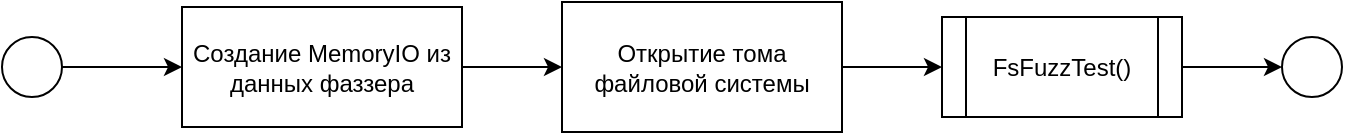 <mxfile version="26.1.1">
  <diagram name="Page-1" id="AbWiR6KlKYDjYDEHgzt0">
    <mxGraphModel dx="1114" dy="665" grid="1" gridSize="10" guides="1" tooltips="1" connect="1" arrows="1" fold="1" page="1" pageScale="1" pageWidth="827" pageHeight="1169" math="0" shadow="0">
      <root>
        <mxCell id="0" />
        <mxCell id="1" parent="0" />
        <mxCell id="gLeST7yVDV8Fd2tpxM0s-9" style="edgeStyle=orthogonalEdgeStyle;rounded=0;orthogonalLoop=1;jettySize=auto;html=1;exitX=1;exitY=0.5;exitDx=0;exitDy=0;entryX=0;entryY=0.5;entryDx=0;entryDy=0;" edge="1" parent="1" source="gLeST7yVDV8Fd2tpxM0s-1" target="gLeST7yVDV8Fd2tpxM0s-4">
          <mxGeometry relative="1" as="geometry" />
        </mxCell>
        <mxCell id="gLeST7yVDV8Fd2tpxM0s-1" value="Создание MemoryIO из данных фаззера" style="rounded=0;whiteSpace=wrap;html=1;" vertex="1" parent="1">
          <mxGeometry x="150" y="67.5" width="140" height="60" as="geometry" />
        </mxCell>
        <mxCell id="gLeST7yVDV8Fd2tpxM0s-8" style="edgeStyle=orthogonalEdgeStyle;rounded=0;orthogonalLoop=1;jettySize=auto;html=1;exitX=1;exitY=0.5;exitDx=0;exitDy=0;entryX=0;entryY=0.5;entryDx=0;entryDy=0;" edge="1" parent="1" source="gLeST7yVDV8Fd2tpxM0s-3" target="gLeST7yVDV8Fd2tpxM0s-1">
          <mxGeometry relative="1" as="geometry" />
        </mxCell>
        <mxCell id="gLeST7yVDV8Fd2tpxM0s-3" value="" style="ellipse;whiteSpace=wrap;html=1;aspect=fixed;" vertex="1" parent="1">
          <mxGeometry x="60" y="82.5" width="30" height="30" as="geometry" />
        </mxCell>
        <mxCell id="gLeST7yVDV8Fd2tpxM0s-10" style="edgeStyle=orthogonalEdgeStyle;rounded=0;orthogonalLoop=1;jettySize=auto;html=1;exitX=1;exitY=0.5;exitDx=0;exitDy=0;entryX=0;entryY=0.5;entryDx=0;entryDy=0;" edge="1" parent="1" source="gLeST7yVDV8Fd2tpxM0s-4" target="gLeST7yVDV8Fd2tpxM0s-5">
          <mxGeometry relative="1" as="geometry" />
        </mxCell>
        <mxCell id="gLeST7yVDV8Fd2tpxM0s-4" value="Открытие тома файловой системы" style="rounded=0;whiteSpace=wrap;html=1;" vertex="1" parent="1">
          <mxGeometry x="340" y="65" width="140" height="65" as="geometry" />
        </mxCell>
        <mxCell id="gLeST7yVDV8Fd2tpxM0s-11" style="edgeStyle=orthogonalEdgeStyle;rounded=0;orthogonalLoop=1;jettySize=auto;html=1;exitX=1;exitY=0.5;exitDx=0;exitDy=0;entryX=0;entryY=0.5;entryDx=0;entryDy=0;" edge="1" parent="1" source="gLeST7yVDV8Fd2tpxM0s-5" target="gLeST7yVDV8Fd2tpxM0s-6">
          <mxGeometry relative="1" as="geometry" />
        </mxCell>
        <mxCell id="gLeST7yVDV8Fd2tpxM0s-5" value="FsFuzzTest()" style="shape=process;whiteSpace=wrap;html=1;backgroundOutline=1;" vertex="1" parent="1">
          <mxGeometry x="530" y="72.5" width="120" height="50" as="geometry" />
        </mxCell>
        <mxCell id="gLeST7yVDV8Fd2tpxM0s-6" value="" style="ellipse;whiteSpace=wrap;html=1;aspect=fixed;" vertex="1" parent="1">
          <mxGeometry x="700" y="82.5" width="30" height="30" as="geometry" />
        </mxCell>
      </root>
    </mxGraphModel>
  </diagram>
</mxfile>
